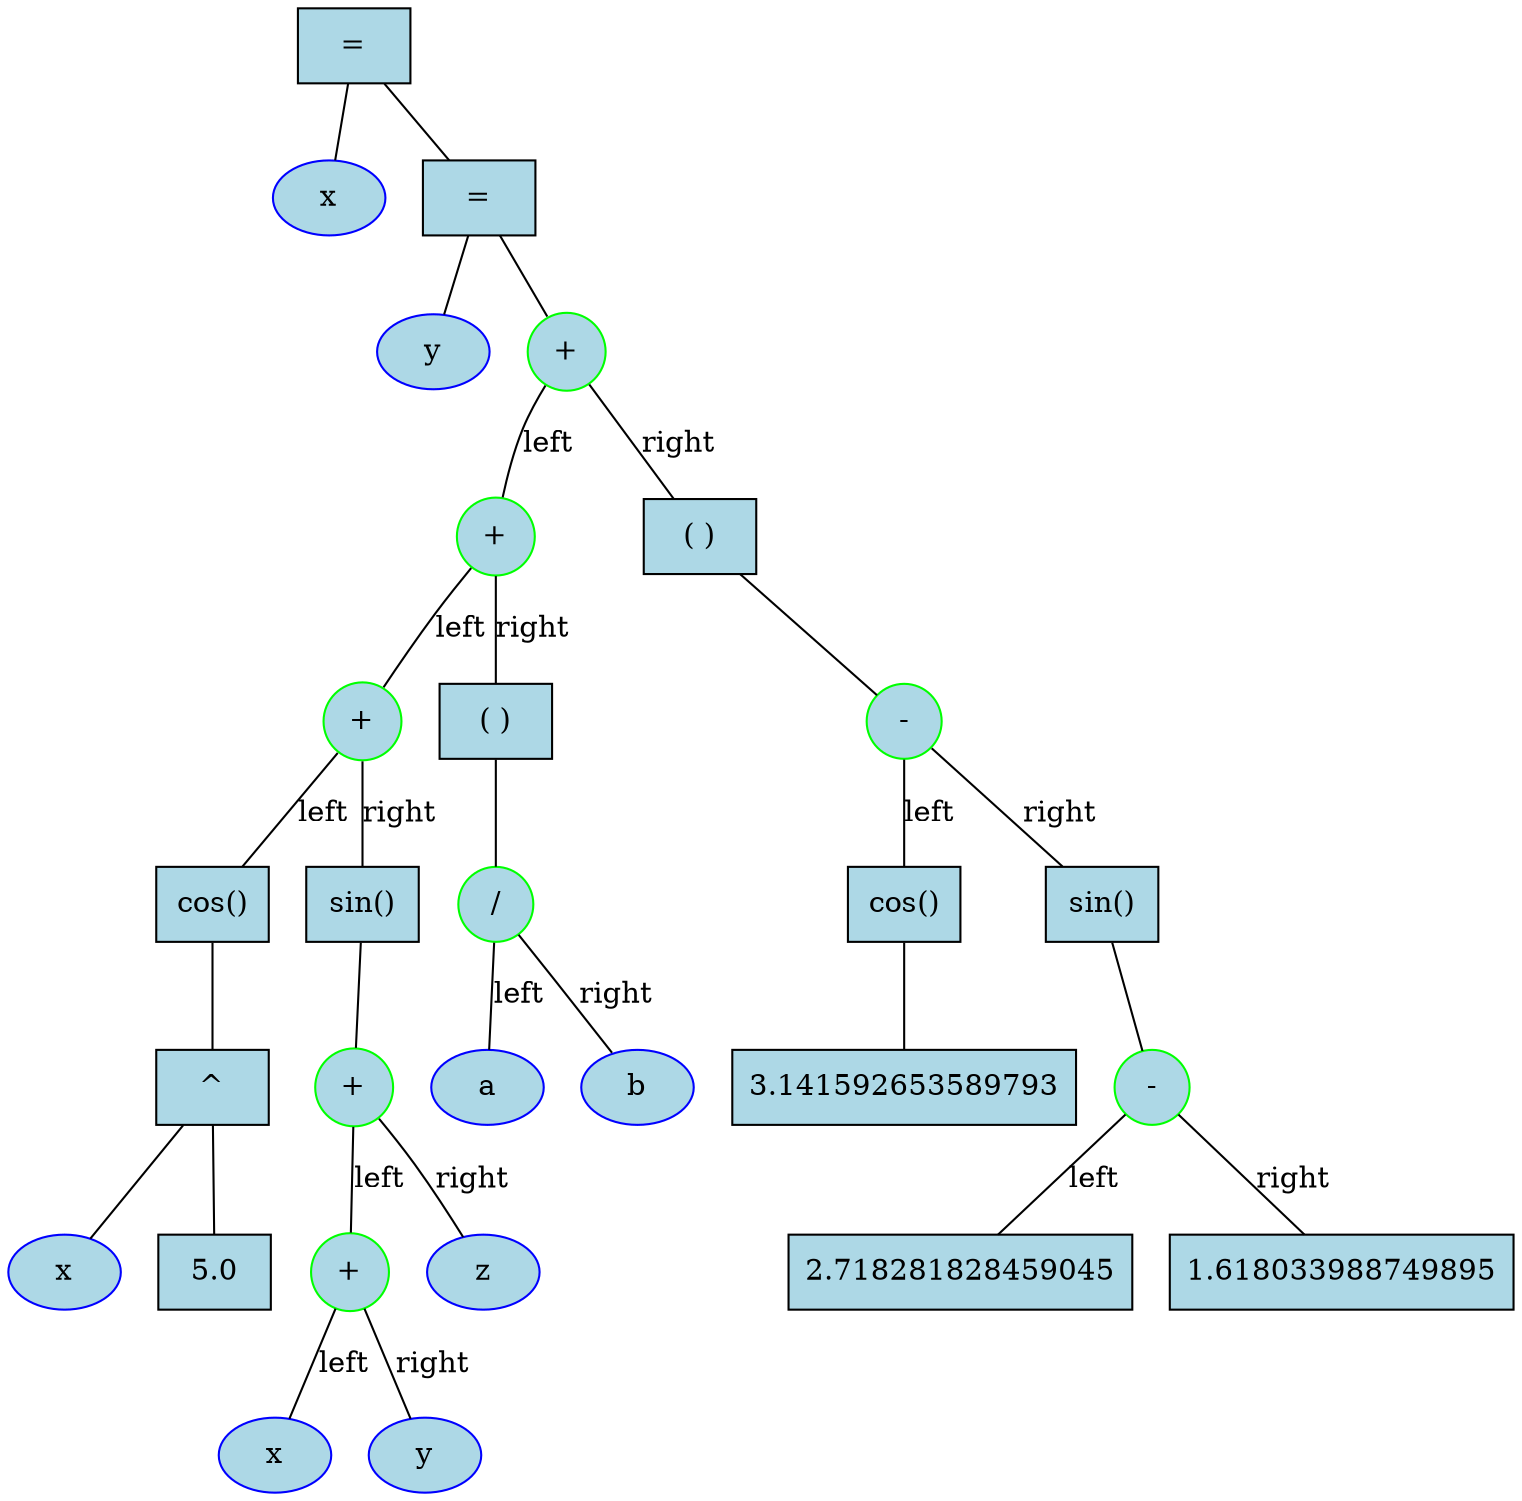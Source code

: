 digraph hoc_ast {
	node [fillcolor=lightblue fontcolor=black shape=box style=filled]
	edge [arrowhead=none]
	n1 [label="="]
	n2 [label=x color=blue shape=ellipse]
	n3 [label="="]
	n4 [label=y color=blue shape=ellipse]
	n5 [label="+" color=green shape=circle]
	n6 [label="+" color=green shape=circle]
	n7 [label="+" color=green shape=circle]
	n8 [label="cos()"]
	n9 [label="^"]
	n10 [label=x color=blue shape=ellipse]
	n11 [label=5.0]
	n9 -> n10
	n9 -> n11
	n8 -> n9
	n7 -> n8 [label=left]
	n12 [label="sin()"]
	n13 [label="+" color=green shape=circle]
	n14 [label="+" color=green shape=circle]
	n15 [label=x color=blue shape=ellipse]
	n14 -> n15 [label=left]
	n16 [label=y color=blue shape=ellipse]
	n14 -> n16 [label=right]
	n13 -> n14 [label=left]
	n17 [label=z color=blue shape=ellipse]
	n13 -> n17 [label=right]
	n12 -> n13
	n7 -> n12 [label=right]
	n6 -> n7 [label=left]
	n18 [label="( )"]
	n19 [label="/" color=green shape=circle]
	n20 [label=a color=blue shape=ellipse]
	n19 -> n20 [label=left]
	n21 [label=b color=blue shape=ellipse]
	n19 -> n21 [label=right]
	n18 -> n19
	n6 -> n18 [label=right]
	n5 -> n6 [label=left]
	n22 [label="( )"]
	n23 [label="-" color=green shape=circle]
	n24 [label="cos()"]
	n25 [label=3.141592653589793]
	n24 -> n25
	n23 -> n24 [label=left]
	n26 [label="sin()"]
	n27 [label="-" color=green shape=circle]
	n28 [label=2.718281828459045]
	n27 -> n28 [label=left]
	n29 [label=1.618033988749895]
	n27 -> n29 [label=right]
	n26 -> n27
	n23 -> n26 [label=right]
	n22 -> n23
	n5 -> n22 [label=right]
	n3 -> n4
	n3 -> n5
	n1 -> n2
	n1 -> n3
}
